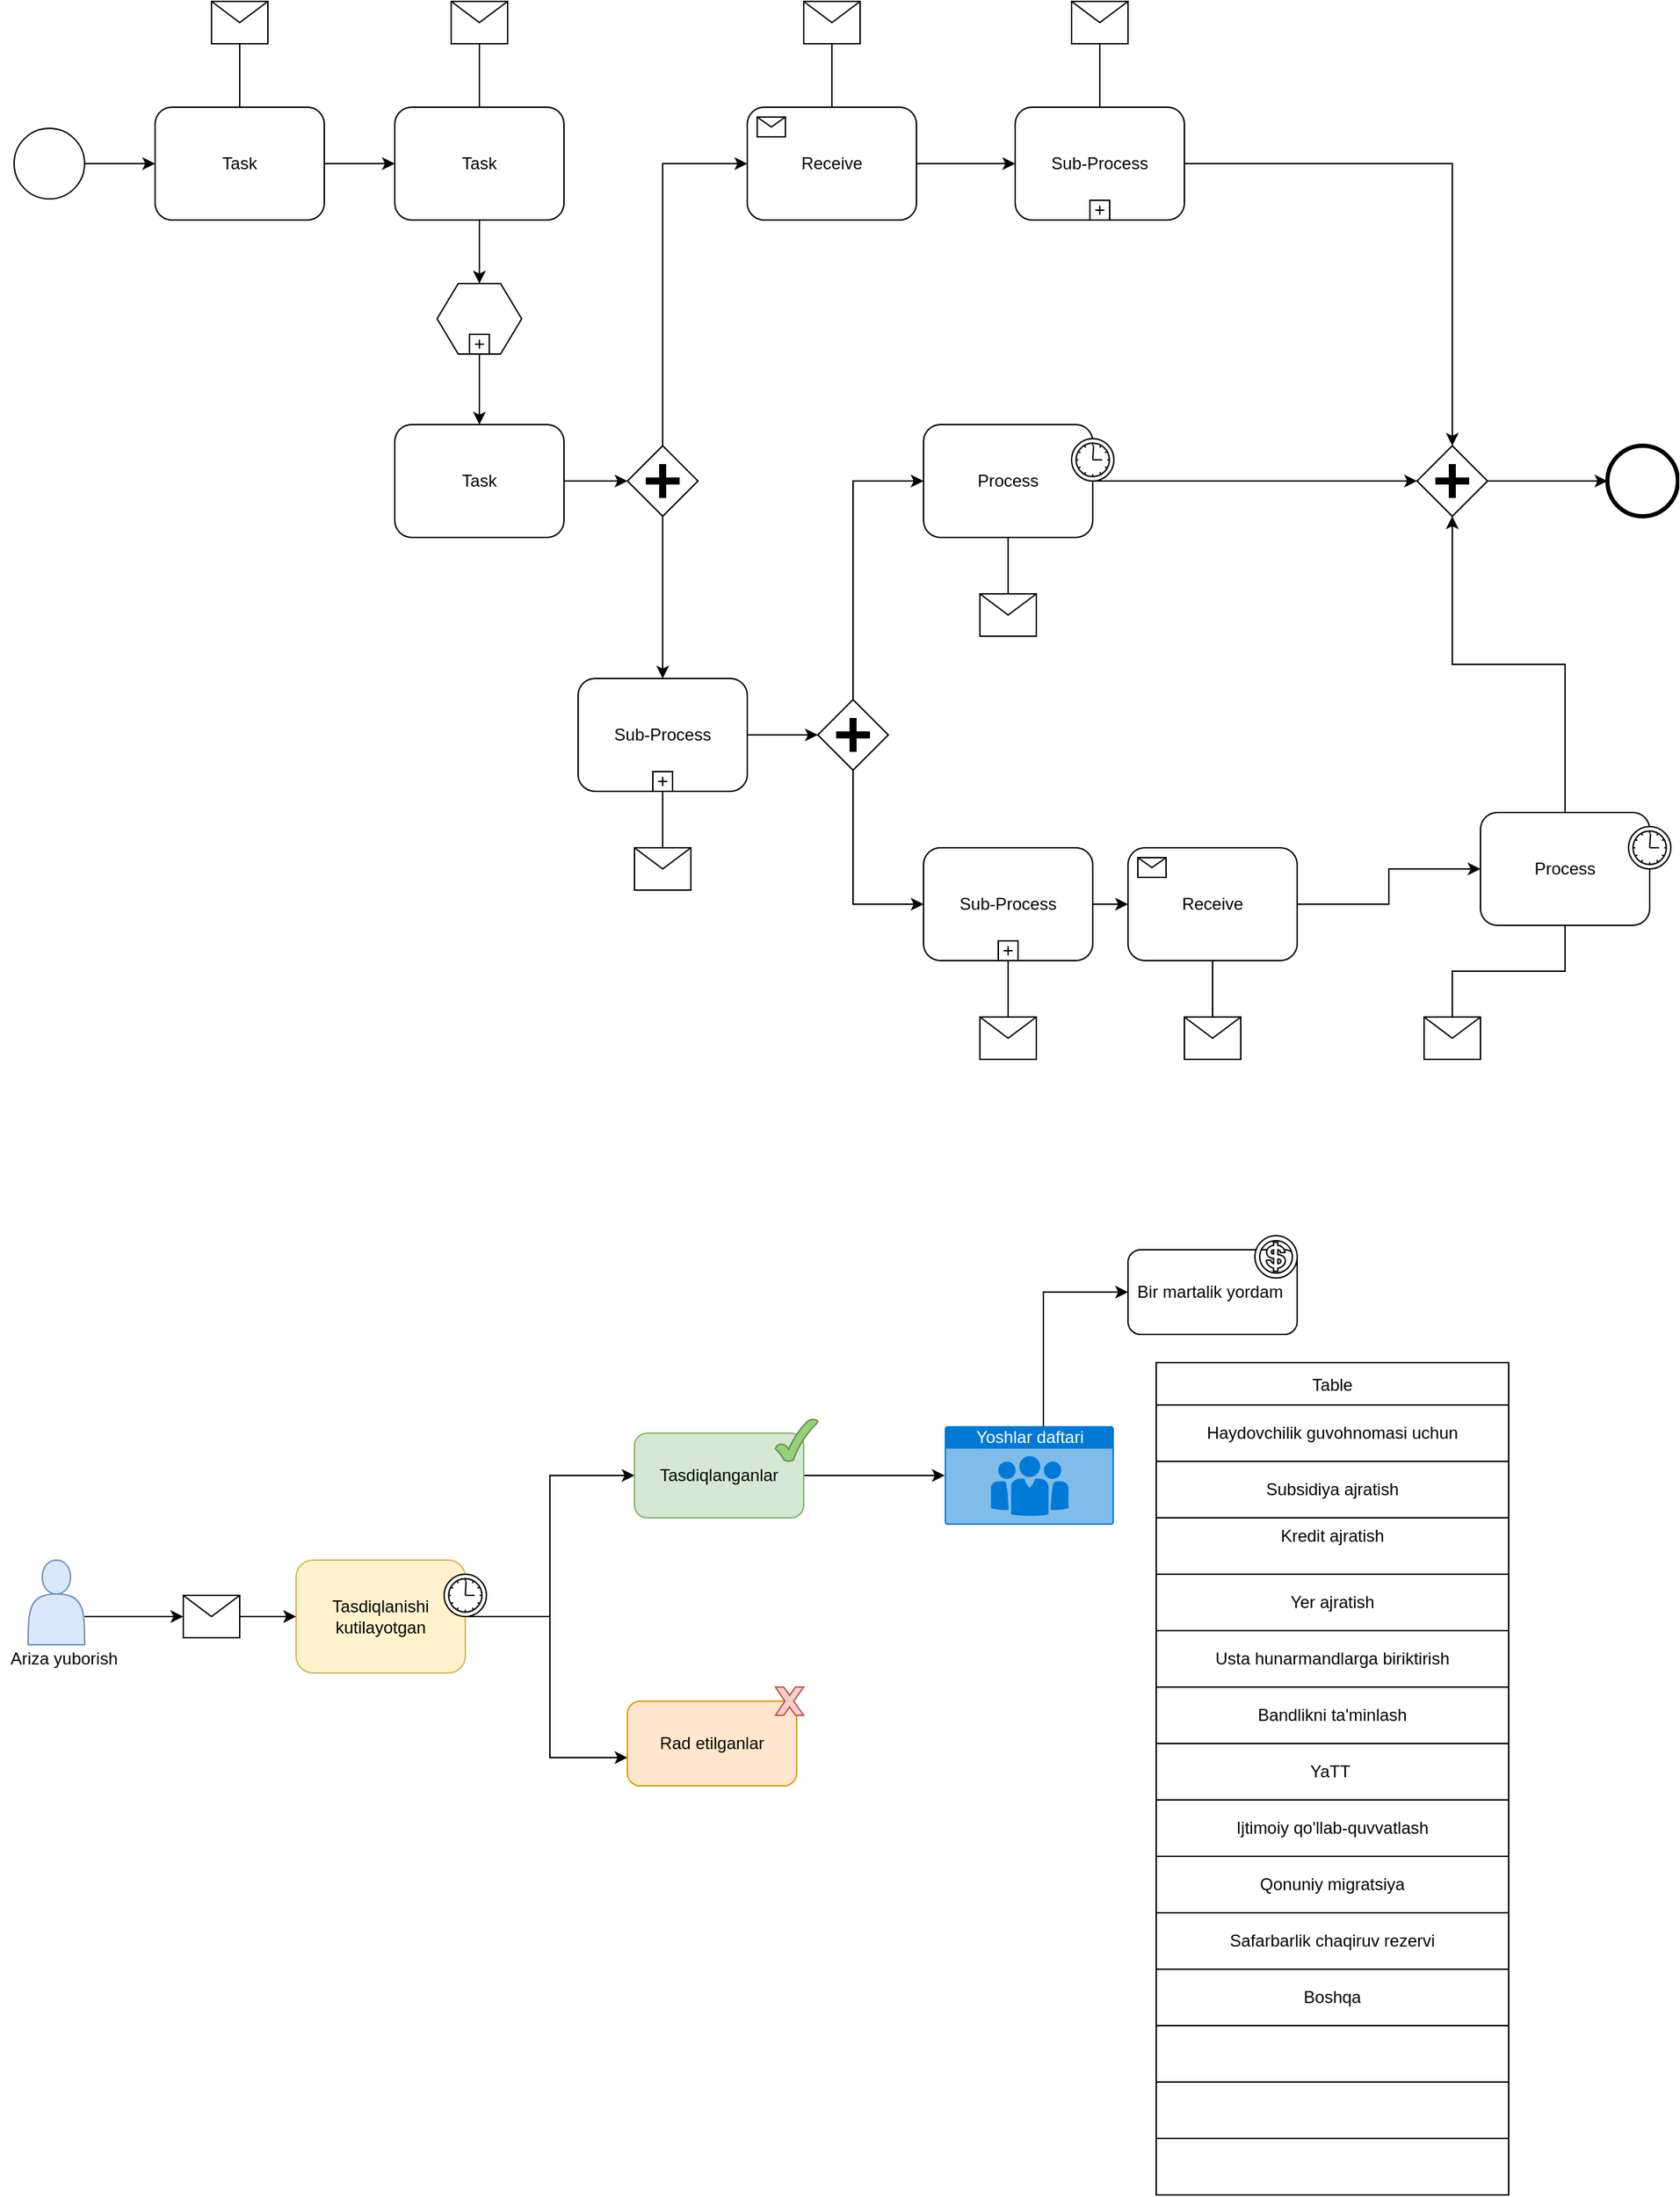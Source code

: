<mxfile version="14.9.6" type="github">
  <diagram name="Page-1" id="2a216829-ef6e-dabb-86c1-c78162f3ba2b">
    <mxGraphModel dx="1422" dy="804" grid="1" gridSize="10" guides="1" tooltips="1" connect="1" arrows="1" fold="1" page="1" pageScale="1" pageWidth="850" pageHeight="1100" background="none" math="0" shadow="0">
      <root>
        <mxCell id="0" />
        <mxCell id="1" parent="0" />
        <mxCell id="7a84cebc1def654-1" value="" style="shape=mxgraph.bpmn.shape;html=1;verticalLabelPosition=bottom;labelBackgroundColor=#ffffff;verticalAlign=top;perimeter=ellipsePerimeter;outline=standard;symbol=general;" parent="1" vertex="1">
          <mxGeometry x="260" y="265" width="50" height="50" as="geometry" />
        </mxCell>
        <mxCell id="7a84cebc1def654-2" value="Task" style="shape=ext;rounded=1;html=1;whiteSpace=wrap;" parent="1" vertex="1">
          <mxGeometry x="360" y="250" width="120" height="80" as="geometry" />
        </mxCell>
        <mxCell id="7a84cebc1def654-3" value="Task" style="shape=ext;rounded=1;html=1;whiteSpace=wrap;" parent="1" vertex="1">
          <mxGeometry x="530" y="250" width="120" height="80" as="geometry" />
        </mxCell>
        <mxCell id="7a84cebc1def654-4" value="" style="shape=message;whiteSpace=wrap;html=1;" parent="1" vertex="1">
          <mxGeometry x="400" y="175" width="40" height="30" as="geometry" />
        </mxCell>
        <mxCell id="7a84cebc1def654-5" value="" style="shape=message;whiteSpace=wrap;html=1;" parent="1" vertex="1">
          <mxGeometry x="570" y="175" width="40" height="30" as="geometry" />
        </mxCell>
        <mxCell id="7a84cebc1def654-6" value="" style="shape=hexagon;whiteSpace=wrap;html=1;perimeter=hexagonPerimeter;" parent="1" vertex="1">
          <mxGeometry x="560" y="375" width="60" height="50" as="geometry" />
        </mxCell>
        <mxCell id="7a84cebc1def654-7" value="" style="html=1;shape=plus;" parent="7a84cebc1def654-6" vertex="1">
          <mxGeometry x="0.5" y="1" width="14" height="14" relative="1" as="geometry">
            <mxPoint x="-7" y="-14" as="offset" />
          </mxGeometry>
        </mxCell>
        <mxCell id="7a84cebc1def654-8" value="Task" style="shape=ext;rounded=1;html=1;whiteSpace=wrap;" parent="1" vertex="1">
          <mxGeometry x="530" y="475" width="120" height="80" as="geometry" />
        </mxCell>
        <mxCell id="7a84cebc1def654-9" value="" style="shape=mxgraph.bpmn.shape;html=1;verticalLabelPosition=bottom;labelBackgroundColor=#ffffff;verticalAlign=top;perimeter=rhombusPerimeter;background=gateway;outline=none;symbol=parallelGw;" parent="1" vertex="1">
          <mxGeometry x="695" y="490" width="50" height="50" as="geometry" />
        </mxCell>
        <mxCell id="7a84cebc1def654-12" value="Sub-Process" style="html=1;whiteSpace=wrap;rounded=1;" parent="1" vertex="1">
          <mxGeometry x="970" y="250" width="120" height="80" as="geometry" />
        </mxCell>
        <mxCell id="7a84cebc1def654-13" value="" style="html=1;shape=plus;" parent="7a84cebc1def654-12" vertex="1">
          <mxGeometry x="0.5" y="1" width="14" height="14" relative="1" as="geometry">
            <mxPoint x="-7" y="-14" as="offset" />
          </mxGeometry>
        </mxCell>
        <mxCell id="7a84cebc1def654-14" value="Receive" style="html=1;whiteSpace=wrap;rounded=1;" parent="1" vertex="1">
          <mxGeometry x="780" y="250" width="120" height="80" as="geometry" />
        </mxCell>
        <mxCell id="7a84cebc1def654-15" value="" style="html=1;shape=message;" parent="7a84cebc1def654-14" vertex="1">
          <mxGeometry width="20" height="14" relative="1" as="geometry">
            <mxPoint x="7" y="7" as="offset" />
          </mxGeometry>
        </mxCell>
        <mxCell id="7a84cebc1def654-16" value="Process" style="html=1;whiteSpace=wrap;rounded=1;" parent="1" vertex="1">
          <mxGeometry x="905" y="475" width="120" height="80" as="geometry" />
        </mxCell>
        <mxCell id="7a84cebc1def654-17" value="" style="shape=mxgraph.bpmn.timer_start;perimeter=ellipsePerimeter;html=1;labelPosition=right;labelBackgroundColor=#ffffff;align=left;" parent="7a84cebc1def654-16" vertex="1">
          <mxGeometry x="1" width="30" height="30" relative="1" as="geometry">
            <mxPoint x="-15" y="10" as="offset" />
          </mxGeometry>
        </mxCell>
        <mxCell id="7a84cebc1def654-18" value="Process" style="html=1;whiteSpace=wrap;rounded=1;" parent="1" vertex="1">
          <mxGeometry x="1300" y="750" width="120" height="80" as="geometry" />
        </mxCell>
        <mxCell id="7a84cebc1def654-19" value="" style="shape=mxgraph.bpmn.timer_start;perimeter=ellipsePerimeter;html=1;labelPosition=right;labelBackgroundColor=#ffffff;align=left;" parent="7a84cebc1def654-18" vertex="1">
          <mxGeometry x="1" width="30" height="30" relative="1" as="geometry">
            <mxPoint x="-15" y="10" as="offset" />
          </mxGeometry>
        </mxCell>
        <mxCell id="7a84cebc1def654-20" value="Receive" style="html=1;whiteSpace=wrap;rounded=1;" parent="1" vertex="1">
          <mxGeometry x="1050" y="775" width="120" height="80" as="geometry" />
        </mxCell>
        <mxCell id="7a84cebc1def654-21" value="" style="html=1;shape=message;" parent="7a84cebc1def654-20" vertex="1">
          <mxGeometry width="20" height="14" relative="1" as="geometry">
            <mxPoint x="7" y="7" as="offset" />
          </mxGeometry>
        </mxCell>
        <mxCell id="7a84cebc1def654-22" value="Sub-Process" style="html=1;whiteSpace=wrap;rounded=1;" parent="1" vertex="1">
          <mxGeometry x="905" y="775" width="120" height="80" as="geometry" />
        </mxCell>
        <mxCell id="7a84cebc1def654-23" value="" style="html=1;shape=plus;" parent="7a84cebc1def654-22" vertex="1">
          <mxGeometry x="0.5" y="1" width="14" height="14" relative="1" as="geometry">
            <mxPoint x="-7" y="-14" as="offset" />
          </mxGeometry>
        </mxCell>
        <mxCell id="7a84cebc1def654-24" value="" style="shape=mxgraph.bpmn.shape;html=1;verticalLabelPosition=bottom;labelBackgroundColor=#ffffff;verticalAlign=top;perimeter=rhombusPerimeter;background=gateway;outline=none;symbol=parallelGw;" parent="1" vertex="1">
          <mxGeometry x="1255" y="490" width="50" height="50" as="geometry" />
        </mxCell>
        <mxCell id="7a84cebc1def654-26" value="" style="shape=mxgraph.bpmn.shape;html=1;verticalLabelPosition=bottom;labelBackgroundColor=#ffffff;verticalAlign=top;perimeter=ellipsePerimeter;outline=end;symbol=general;" parent="1" vertex="1">
          <mxGeometry x="1390" y="490.0" width="50" height="50" as="geometry" />
        </mxCell>
        <mxCell id="7a84cebc1def654-27" value="" style="shape=message;whiteSpace=wrap;html=1;" parent="1" vertex="1">
          <mxGeometry x="820" y="175" width="40" height="30" as="geometry" />
        </mxCell>
        <mxCell id="7a84cebc1def654-28" value="" style="shape=message;whiteSpace=wrap;html=1;" parent="1" vertex="1">
          <mxGeometry x="1010" y="175" width="40" height="30" as="geometry" />
        </mxCell>
        <mxCell id="7a84cebc1def654-29" value="Sub-Process" style="html=1;whiteSpace=wrap;rounded=1;" parent="1" vertex="1">
          <mxGeometry x="660" y="655" width="120" height="80" as="geometry" />
        </mxCell>
        <mxCell id="7a84cebc1def654-30" value="" style="html=1;shape=plus;" parent="7a84cebc1def654-29" vertex="1">
          <mxGeometry x="0.5" y="1" width="14" height="14" relative="1" as="geometry">
            <mxPoint x="-7" y="-14" as="offset" />
          </mxGeometry>
        </mxCell>
        <mxCell id="7a84cebc1def654-31" value="" style="shape=message;whiteSpace=wrap;html=1;" parent="1" vertex="1">
          <mxGeometry x="700" y="775" width="40" height="30" as="geometry" />
        </mxCell>
        <mxCell id="7a84cebc1def654-32" value="" style="shape=message;whiteSpace=wrap;html=1;" parent="1" vertex="1">
          <mxGeometry x="1090" y="895" width="40" height="30" as="geometry" />
        </mxCell>
        <mxCell id="7a84cebc1def654-33" value="" style="shape=message;whiteSpace=wrap;html=1;" parent="1" vertex="1">
          <mxGeometry x="1260" y="895" width="40" height="30" as="geometry" />
        </mxCell>
        <mxCell id="7a84cebc1def654-34" value="" style="shape=message;whiteSpace=wrap;html=1;" parent="1" vertex="1">
          <mxGeometry x="945" y="895" width="40" height="30" as="geometry" />
        </mxCell>
        <mxCell id="7a84cebc1def654-35" value="" style="shape=message;whiteSpace=wrap;html=1;" parent="1" vertex="1">
          <mxGeometry x="945" y="595" width="40" height="30" as="geometry" />
        </mxCell>
        <mxCell id="7a84cebc1def654-36" style="edgeStyle=orthogonalEdgeStyle;rounded=0;html=1;jettySize=auto;orthogonalLoop=1;" parent="1" source="7a84cebc1def654-1" target="7a84cebc1def654-2" edge="1">
          <mxGeometry relative="1" as="geometry" />
        </mxCell>
        <mxCell id="7a84cebc1def654-37" style="edgeStyle=orthogonalEdgeStyle;rounded=0;html=1;jettySize=auto;orthogonalLoop=1;endArrow=none;endFill=0;" parent="1" source="7a84cebc1def654-4" target="7a84cebc1def654-2" edge="1">
          <mxGeometry relative="1" as="geometry" />
        </mxCell>
        <mxCell id="7a84cebc1def654-38" style="edgeStyle=orthogonalEdgeStyle;rounded=0;html=1;jettySize=auto;orthogonalLoop=1;endArrow=none;endFill=0;" parent="1" source="7a84cebc1def654-5" target="7a84cebc1def654-3" edge="1">
          <mxGeometry relative="1" as="geometry" />
        </mxCell>
        <mxCell id="7a84cebc1def654-39" style="edgeStyle=orthogonalEdgeStyle;rounded=0;html=1;jettySize=auto;orthogonalLoop=1;" parent="1" source="7a84cebc1def654-2" target="7a84cebc1def654-3" edge="1">
          <mxGeometry relative="1" as="geometry" />
        </mxCell>
        <mxCell id="7a84cebc1def654-40" style="edgeStyle=orthogonalEdgeStyle;rounded=0;html=1;jettySize=auto;orthogonalLoop=1;" parent="1" source="7a84cebc1def654-14" target="7a84cebc1def654-12" edge="1">
          <mxGeometry relative="1" as="geometry" />
        </mxCell>
        <mxCell id="7a84cebc1def654-41" style="edgeStyle=orthogonalEdgeStyle;rounded=0;html=1;jettySize=auto;orthogonalLoop=1;endArrow=none;endFill=0;" parent="1" source="7a84cebc1def654-27" target="7a84cebc1def654-14" edge="1">
          <mxGeometry relative="1" as="geometry" />
        </mxCell>
        <mxCell id="7a84cebc1def654-42" style="edgeStyle=orthogonalEdgeStyle;rounded=0;html=1;jettySize=auto;orthogonalLoop=1;endArrow=none;endFill=0;" parent="1" source="7a84cebc1def654-28" target="7a84cebc1def654-12" edge="1">
          <mxGeometry relative="1" as="geometry" />
        </mxCell>
        <mxCell id="7a84cebc1def654-43" style="edgeStyle=orthogonalEdgeStyle;rounded=0;html=1;jettySize=auto;orthogonalLoop=1;" parent="1" source="7a84cebc1def654-12" target="7a84cebc1def654-24" edge="1">
          <mxGeometry relative="1" as="geometry">
            <mxPoint x="1290.0" y="475" as="targetPoint" />
            <Array as="points">
              <mxPoint x="1280" y="290" />
            </Array>
          </mxGeometry>
        </mxCell>
        <mxCell id="7a84cebc1def654-44" style="edgeStyle=orthogonalEdgeStyle;rounded=0;html=1;jettySize=auto;orthogonalLoop=1;" parent="1" source="7a84cebc1def654-16" target="7a84cebc1def654-24" edge="1">
          <mxGeometry relative="1" as="geometry" />
        </mxCell>
        <mxCell id="7a84cebc1def654-45" style="edgeStyle=orthogonalEdgeStyle;rounded=0;html=1;jettySize=auto;orthogonalLoop=1;" parent="1" source="7a84cebc1def654-18" target="7a84cebc1def654-24" edge="1">
          <mxGeometry relative="1" as="geometry" />
        </mxCell>
        <mxCell id="7a84cebc1def654-46" style="edgeStyle=orthogonalEdgeStyle;rounded=0;html=1;jettySize=auto;orthogonalLoop=1;" parent="1" source="7a84cebc1def654-24" target="7a84cebc1def654-26" edge="1">
          <mxGeometry relative="1" as="geometry" />
        </mxCell>
        <mxCell id="7a84cebc1def654-47" style="edgeStyle=orthogonalEdgeStyle;rounded=0;html=1;jettySize=auto;orthogonalLoop=1;" parent="1" source="7a84cebc1def654-3" target="7a84cebc1def654-6" edge="1">
          <mxGeometry relative="1" as="geometry" />
        </mxCell>
        <mxCell id="7a84cebc1def654-48" style="edgeStyle=orthogonalEdgeStyle;rounded=0;html=1;jettySize=auto;orthogonalLoop=1;" parent="1" source="7a84cebc1def654-6" target="7a84cebc1def654-8" edge="1">
          <mxGeometry relative="1" as="geometry" />
        </mxCell>
        <mxCell id="7a84cebc1def654-49" style="edgeStyle=orthogonalEdgeStyle;rounded=0;html=1;jettySize=auto;orthogonalLoop=1;" parent="1" source="7a84cebc1def654-8" target="7a84cebc1def654-9" edge="1">
          <mxGeometry relative="1" as="geometry" />
        </mxCell>
        <mxCell id="7a84cebc1def654-50" style="edgeStyle=orthogonalEdgeStyle;rounded=0;html=1;jettySize=auto;orthogonalLoop=1;" parent="1" source="7a84cebc1def654-9" target="7a84cebc1def654-14" edge="1">
          <mxGeometry relative="1" as="geometry">
            <Array as="points">
              <mxPoint x="720" y="290" />
            </Array>
          </mxGeometry>
        </mxCell>
        <mxCell id="7a84cebc1def654-51" style="edgeStyle=orthogonalEdgeStyle;rounded=0;html=1;jettySize=auto;orthogonalLoop=1;" parent="1" source="7a84cebc1def654-9" target="7a84cebc1def654-29" edge="1">
          <mxGeometry relative="1" as="geometry" />
        </mxCell>
        <mxCell id="7a84cebc1def654-52" style="edgeStyle=orthogonalEdgeStyle;rounded=0;html=1;jettySize=auto;orthogonalLoop=1;endArrow=none;endFill=0;" parent="1" source="7a84cebc1def654-31" target="7a84cebc1def654-29" edge="1">
          <mxGeometry relative="1" as="geometry" />
        </mxCell>
        <mxCell id="7a84cebc1def654-53" value="" style="shape=mxgraph.bpmn.shape;html=1;verticalLabelPosition=bottom;labelBackgroundColor=#ffffff;verticalAlign=top;perimeter=rhombusPerimeter;background=gateway;outline=none;symbol=parallelGw;" parent="1" vertex="1">
          <mxGeometry x="830" y="670" width="50" height="50" as="geometry" />
        </mxCell>
        <mxCell id="7a84cebc1def654-54" style="edgeStyle=orthogonalEdgeStyle;rounded=0;html=1;jettySize=auto;orthogonalLoop=1;" parent="1" source="7a84cebc1def654-53" target="7a84cebc1def654-22" edge="1">
          <mxGeometry relative="1" as="geometry">
            <Array as="points">
              <mxPoint x="855" y="815" />
            </Array>
          </mxGeometry>
        </mxCell>
        <mxCell id="7a84cebc1def654-55" style="edgeStyle=orthogonalEdgeStyle;rounded=0;html=1;jettySize=auto;orthogonalLoop=1;" parent="1" source="7a84cebc1def654-53" target="7a84cebc1def654-16" edge="1">
          <mxGeometry relative="1" as="geometry">
            <Array as="points">
              <mxPoint x="855" y="515" />
            </Array>
          </mxGeometry>
        </mxCell>
        <mxCell id="7a84cebc1def654-56" style="edgeStyle=orthogonalEdgeStyle;rounded=0;html=1;jettySize=auto;orthogonalLoop=1;endArrow=none;endFill=0;" parent="1" source="7a84cebc1def654-35" target="7a84cebc1def654-16" edge="1">
          <mxGeometry relative="1" as="geometry" />
        </mxCell>
        <mxCell id="7a84cebc1def654-58" style="edgeStyle=orthogonalEdgeStyle;rounded=0;html=1;jettySize=auto;orthogonalLoop=1;" parent="1" source="7a84cebc1def654-29" target="7a84cebc1def654-53" edge="1">
          <mxGeometry relative="1" as="geometry" />
        </mxCell>
        <mxCell id="7a84cebc1def654-59" style="edgeStyle=orthogonalEdgeStyle;rounded=0;html=1;jettySize=auto;orthogonalLoop=1;" parent="1" source="7a84cebc1def654-22" target="7a84cebc1def654-20" edge="1">
          <mxGeometry relative="1" as="geometry" />
        </mxCell>
        <mxCell id="7a84cebc1def654-60" style="edgeStyle=orthogonalEdgeStyle;rounded=0;html=1;jettySize=auto;orthogonalLoop=1;endArrow=none;endFill=0;" parent="1" source="7a84cebc1def654-34" target="7a84cebc1def654-22" edge="1">
          <mxGeometry relative="1" as="geometry" />
        </mxCell>
        <mxCell id="7a84cebc1def654-61" style="edgeStyle=orthogonalEdgeStyle;rounded=0;html=1;jettySize=auto;orthogonalLoop=1;endArrow=none;endFill=0;" parent="1" source="7a84cebc1def654-32" target="7a84cebc1def654-20" edge="1">
          <mxGeometry relative="1" as="geometry" />
        </mxCell>
        <mxCell id="7a84cebc1def654-63" style="edgeStyle=orthogonalEdgeStyle;rounded=0;html=1;jettySize=auto;orthogonalLoop=1;endArrow=none;endFill=0;" parent="1" source="7a84cebc1def654-33" target="7a84cebc1def654-18" edge="1">
          <mxGeometry relative="1" as="geometry" />
        </mxCell>
        <mxCell id="7a84cebc1def654-64" style="edgeStyle=orthogonalEdgeStyle;rounded=0;html=1;jettySize=auto;orthogonalLoop=1;" parent="1" source="7a84cebc1def654-20" target="7a84cebc1def654-18" edge="1">
          <mxGeometry relative="1" as="geometry" />
        </mxCell>
        <mxCell id="lHs03am_Nj6ZQAmSjY5Q-5" value="" style="group" vertex="1" connectable="0" parent="1">
          <mxGeometry x="250" y="1270" width="90" height="90" as="geometry" />
        </mxCell>
        <mxCell id="lHs03am_Nj6ZQAmSjY5Q-3" value="" style="shape=actor;whiteSpace=wrap;html=1;fillColor=#dae8fc;strokeColor=#6c8ebf;" vertex="1" parent="lHs03am_Nj6ZQAmSjY5Q-5">
          <mxGeometry x="20" y="10" width="40" height="60" as="geometry" />
        </mxCell>
        <mxCell id="lHs03am_Nj6ZQAmSjY5Q-4" value="Ariza yuborish" style="text;html=1;align=center;verticalAlign=middle;resizable=0;points=[];autosize=1;strokeColor=none;" vertex="1" parent="lHs03am_Nj6ZQAmSjY5Q-5">
          <mxGeometry y="70" width="90" height="20" as="geometry" />
        </mxCell>
        <mxCell id="lHs03am_Nj6ZQAmSjY5Q-40" style="edgeStyle=orthogonalEdgeStyle;rounded=0;orthogonalLoop=1;jettySize=auto;html=1;entryX=0;entryY=0.5;entryDx=0;entryDy=0;" edge="1" parent="1" source="lHs03am_Nj6ZQAmSjY5Q-6" target="lHs03am_Nj6ZQAmSjY5Q-13">
          <mxGeometry relative="1" as="geometry">
            <Array as="points">
              <mxPoint x="640" y="1320" />
              <mxPoint x="640" y="1220" />
            </Array>
          </mxGeometry>
        </mxCell>
        <mxCell id="lHs03am_Nj6ZQAmSjY5Q-42" style="edgeStyle=orthogonalEdgeStyle;rounded=0;orthogonalLoop=1;jettySize=auto;html=1;" edge="1" parent="1" source="lHs03am_Nj6ZQAmSjY5Q-6">
          <mxGeometry relative="1" as="geometry">
            <mxPoint x="695" y="1420" as="targetPoint" />
            <Array as="points">
              <mxPoint x="640" y="1320" />
              <mxPoint x="640" y="1420" />
              <mxPoint x="695" y="1420" />
            </Array>
          </mxGeometry>
        </mxCell>
        <mxCell id="lHs03am_Nj6ZQAmSjY5Q-6" value="Tasdiqlanishi kutilayotgan" style="html=1;whiteSpace=wrap;rounded=1;fillColor=#fff2cc;strokeColor=#d6b656;" vertex="1" parent="1">
          <mxGeometry x="460" y="1280" width="120" height="80" as="geometry" />
        </mxCell>
        <mxCell id="lHs03am_Nj6ZQAmSjY5Q-7" value="" style="shape=mxgraph.bpmn.timer_start;perimeter=ellipsePerimeter;html=1;labelPosition=right;labelBackgroundColor=#ffffff;align=left;" vertex="1" parent="lHs03am_Nj6ZQAmSjY5Q-6">
          <mxGeometry x="1" width="30" height="30" relative="1" as="geometry">
            <mxPoint x="-15" y="10" as="offset" />
          </mxGeometry>
        </mxCell>
        <mxCell id="lHs03am_Nj6ZQAmSjY5Q-12" style="edgeStyle=orthogonalEdgeStyle;rounded=0;orthogonalLoop=1;jettySize=auto;html=1;entryX=0;entryY=0.5;entryDx=0;entryDy=0;" edge="1" parent="1" source="lHs03am_Nj6ZQAmSjY5Q-10" target="lHs03am_Nj6ZQAmSjY5Q-6">
          <mxGeometry relative="1" as="geometry" />
        </mxCell>
        <mxCell id="lHs03am_Nj6ZQAmSjY5Q-10" value="" style="shape=message;whiteSpace=wrap;html=1;" vertex="1" parent="1">
          <mxGeometry x="380" y="1305" width="40" height="30" as="geometry" />
        </mxCell>
        <mxCell id="lHs03am_Nj6ZQAmSjY5Q-11" style="edgeStyle=orthogonalEdgeStyle;rounded=0;orthogonalLoop=1;jettySize=auto;html=1;entryX=0;entryY=0.5;entryDx=0;entryDy=0;" edge="1" parent="1" source="lHs03am_Nj6ZQAmSjY5Q-3" target="lHs03am_Nj6ZQAmSjY5Q-10">
          <mxGeometry relative="1" as="geometry">
            <mxPoint x="370" y="1310" as="targetPoint" />
            <Array as="points">
              <mxPoint x="330" y="1320" />
              <mxPoint x="330" y="1320" />
            </Array>
          </mxGeometry>
        </mxCell>
        <mxCell id="lHs03am_Nj6ZQAmSjY5Q-44" style="edgeStyle=orthogonalEdgeStyle;rounded=0;orthogonalLoop=1;jettySize=auto;html=1;entryX=0;entryY=0.5;entryDx=0;entryDy=0;entryPerimeter=0;" edge="1" parent="1" source="lHs03am_Nj6ZQAmSjY5Q-13" target="lHs03am_Nj6ZQAmSjY5Q-43">
          <mxGeometry relative="1" as="geometry" />
        </mxCell>
        <mxCell id="lHs03am_Nj6ZQAmSjY5Q-13" value="Tasdiqlanganlar" style="rounded=1;whiteSpace=wrap;html=1;fillColor=#d5e8d4;strokeColor=#82b366;" vertex="1" parent="1">
          <mxGeometry x="700" y="1190" width="120" height="60" as="geometry" />
        </mxCell>
        <mxCell id="lHs03am_Nj6ZQAmSjY5Q-14" value="Rad etilganlar" style="rounded=1;whiteSpace=wrap;html=1;fillColor=#ffe6cc;strokeColor=#d79b00;" vertex="1" parent="1">
          <mxGeometry x="695" y="1380" width="120" height="60" as="geometry" />
        </mxCell>
        <mxCell id="lHs03am_Nj6ZQAmSjY5Q-34" value="" style="verticalLabelPosition=bottom;verticalAlign=top;html=1;shape=mxgraph.basic.tick;strokeColor=#668C50;fillColor=#97D077;" vertex="1" parent="1">
          <mxGeometry x="800" y="1180" width="30" height="30" as="geometry" />
        </mxCell>
        <mxCell id="lHs03am_Nj6ZQAmSjY5Q-35" value="" style="verticalLabelPosition=bottom;verticalAlign=top;html=1;shape=mxgraph.basic.x;fillColor=#f8cecc;strokeColor=#b85450;" vertex="1" parent="1">
          <mxGeometry x="800" y="1370" width="20" height="20" as="geometry" />
        </mxCell>
        <mxCell id="lHs03am_Nj6ZQAmSjY5Q-46" style="edgeStyle=orthogonalEdgeStyle;rounded=0;orthogonalLoop=1;jettySize=auto;html=1;entryX=0;entryY=0.5;entryDx=0;entryDy=0;" edge="1" parent="1" source="lHs03am_Nj6ZQAmSjY5Q-43" target="lHs03am_Nj6ZQAmSjY5Q-45">
          <mxGeometry relative="1" as="geometry">
            <Array as="points">
              <mxPoint x="990" y="1090" />
            </Array>
          </mxGeometry>
        </mxCell>
        <mxCell id="lHs03am_Nj6ZQAmSjY5Q-43" value="Yoshlar daftari" style="html=1;strokeColor=none;fillColor=#0079D6;labelPosition=center;verticalLabelPosition=middle;verticalAlign=top;align=center;fontSize=12;outlineConnect=0;spacingTop=-6;fontColor=#FFFFFF;shape=mxgraph.sitemap.about_us;" vertex="1" parent="1">
          <mxGeometry x="920" y="1185" width="120" height="70" as="geometry" />
        </mxCell>
        <mxCell id="lHs03am_Nj6ZQAmSjY5Q-45" value="Bir martalik yordam&amp;nbsp;" style="rounded=1;whiteSpace=wrap;html=1;" vertex="1" parent="1">
          <mxGeometry x="1050" y="1060" width="120" height="60" as="geometry" />
        </mxCell>
        <mxCell id="lHs03am_Nj6ZQAmSjY5Q-47" value="" style="shape=mxgraph.signs.travel.cashier;html=1;pointerEvents=1;verticalLabelPosition=bottom;verticalAlign=top;align=center;" vertex="1" parent="1">
          <mxGeometry x="1140" y="1050" width="30" height="30" as="geometry" />
        </mxCell>
        <mxCell id="lHs03am_Nj6ZQAmSjY5Q-112" value="Table" style="shape=table;startSize=30;container=1;collapsible=0;childLayout=tableLayout;" vertex="1" parent="1">
          <mxGeometry x="1070" y="1140" width="250" height="590" as="geometry" />
        </mxCell>
        <mxCell id="lHs03am_Nj6ZQAmSjY5Q-113" value="" style="shape=partialRectangle;collapsible=0;dropTarget=0;pointerEvents=0;fillColor=none;top=0;left=0;bottom=0;right=0;points=[[0,0.5],[1,0.5]];portConstraint=eastwest;" vertex="1" parent="lHs03am_Nj6ZQAmSjY5Q-112">
          <mxGeometry y="30" width="250" height="40" as="geometry" />
        </mxCell>
        <mxCell id="lHs03am_Nj6ZQAmSjY5Q-114" value="Haydovchilik guvohnomasi uchun" style="shape=partialRectangle;html=1;whiteSpace=wrap;connectable=0;overflow=hidden;fillColor=none;top=0;left=0;bottom=0;right=0;pointerEvents=1;" vertex="1" parent="lHs03am_Nj6ZQAmSjY5Q-113">
          <mxGeometry width="250" height="40" as="geometry" />
        </mxCell>
        <mxCell id="lHs03am_Nj6ZQAmSjY5Q-115" value="" style="shape=partialRectangle;collapsible=0;dropTarget=0;pointerEvents=0;fillColor=none;top=0;left=0;bottom=0;right=0;points=[[0,0.5],[1,0.5]];portConstraint=eastwest;" vertex="1" parent="lHs03am_Nj6ZQAmSjY5Q-112">
          <mxGeometry y="70" width="250" height="40" as="geometry" />
        </mxCell>
        <mxCell id="lHs03am_Nj6ZQAmSjY5Q-116" value="Subsidiya ajratish" style="shape=partialRectangle;html=1;whiteSpace=wrap;connectable=0;overflow=hidden;fillColor=none;top=0;left=0;bottom=0;right=0;pointerEvents=1;" vertex="1" parent="lHs03am_Nj6ZQAmSjY5Q-115">
          <mxGeometry width="250" height="40" as="geometry" />
        </mxCell>
        <mxCell id="lHs03am_Nj6ZQAmSjY5Q-117" value="" style="shape=partialRectangle;collapsible=0;dropTarget=0;pointerEvents=0;fillColor=none;top=0;left=0;bottom=0;right=0;points=[[0,0.5],[1,0.5]];portConstraint=eastwest;" vertex="1" parent="lHs03am_Nj6ZQAmSjY5Q-112">
          <mxGeometry y="110" width="250" height="40" as="geometry" />
        </mxCell>
        <mxCell id="lHs03am_Nj6ZQAmSjY5Q-118" value="Kredit ajratish&lt;br&gt;&lt;br&gt;" style="shape=partialRectangle;html=1;whiteSpace=wrap;connectable=0;overflow=hidden;fillColor=none;top=0;left=0;bottom=0;right=0;pointerEvents=1;" vertex="1" parent="lHs03am_Nj6ZQAmSjY5Q-117">
          <mxGeometry width="250" height="40" as="geometry" />
        </mxCell>
        <mxCell id="lHs03am_Nj6ZQAmSjY5Q-119" value="" style="shape=partialRectangle;collapsible=0;dropTarget=0;pointerEvents=0;fillColor=none;top=0;left=0;bottom=0;right=0;points=[[0,0.5],[1,0.5]];portConstraint=eastwest;" vertex="1" parent="lHs03am_Nj6ZQAmSjY5Q-112">
          <mxGeometry y="150" width="250" height="40" as="geometry" />
        </mxCell>
        <mxCell id="lHs03am_Nj6ZQAmSjY5Q-120" value="Yer ajratish" style="shape=partialRectangle;html=1;whiteSpace=wrap;connectable=0;overflow=hidden;fillColor=none;top=0;left=0;bottom=0;right=0;pointerEvents=1;" vertex="1" parent="lHs03am_Nj6ZQAmSjY5Q-119">
          <mxGeometry width="250" height="40" as="geometry" />
        </mxCell>
        <mxCell id="lHs03am_Nj6ZQAmSjY5Q-121" value="" style="shape=partialRectangle;collapsible=0;dropTarget=0;pointerEvents=0;fillColor=none;top=0;left=0;bottom=0;right=0;points=[[0,0.5],[1,0.5]];portConstraint=eastwest;" vertex="1" parent="lHs03am_Nj6ZQAmSjY5Q-112">
          <mxGeometry y="190" width="250" height="40" as="geometry" />
        </mxCell>
        <mxCell id="lHs03am_Nj6ZQAmSjY5Q-122" value="Usta hunarmandlarga biriktirish" style="shape=partialRectangle;html=1;whiteSpace=wrap;connectable=0;overflow=hidden;fillColor=none;top=0;left=0;bottom=0;right=0;pointerEvents=1;" vertex="1" parent="lHs03am_Nj6ZQAmSjY5Q-121">
          <mxGeometry width="250" height="40" as="geometry" />
        </mxCell>
        <mxCell id="lHs03am_Nj6ZQAmSjY5Q-123" value="" style="shape=partialRectangle;collapsible=0;dropTarget=0;pointerEvents=0;fillColor=none;top=0;left=0;bottom=0;right=0;points=[[0,0.5],[1,0.5]];portConstraint=eastwest;" vertex="1" parent="lHs03am_Nj6ZQAmSjY5Q-112">
          <mxGeometry y="230" width="250" height="40" as="geometry" />
        </mxCell>
        <mxCell id="lHs03am_Nj6ZQAmSjY5Q-124" value="Bandlikni ta&#39;minlash" style="shape=partialRectangle;html=1;whiteSpace=wrap;connectable=0;overflow=hidden;fillColor=none;top=0;left=0;bottom=0;right=0;pointerEvents=1;" vertex="1" parent="lHs03am_Nj6ZQAmSjY5Q-123">
          <mxGeometry width="250" height="40" as="geometry" />
        </mxCell>
        <mxCell id="lHs03am_Nj6ZQAmSjY5Q-125" value="" style="shape=partialRectangle;collapsible=0;dropTarget=0;pointerEvents=0;fillColor=none;top=0;left=0;bottom=0;right=0;points=[[0,0.5],[1,0.5]];portConstraint=eastwest;" vertex="1" parent="lHs03am_Nj6ZQAmSjY5Q-112">
          <mxGeometry y="270" width="250" height="40" as="geometry" />
        </mxCell>
        <mxCell id="lHs03am_Nj6ZQAmSjY5Q-126" value="YaTT&lt;span style=&quot;white-space: pre&quot;&gt;	&lt;/span&gt;" style="shape=partialRectangle;html=1;whiteSpace=wrap;connectable=0;overflow=hidden;fillColor=none;top=0;left=0;bottom=0;right=0;pointerEvents=1;" vertex="1" parent="lHs03am_Nj6ZQAmSjY5Q-125">
          <mxGeometry width="250" height="40" as="geometry" />
        </mxCell>
        <mxCell id="lHs03am_Nj6ZQAmSjY5Q-127" value="" style="shape=partialRectangle;collapsible=0;dropTarget=0;pointerEvents=0;fillColor=none;top=0;left=0;bottom=0;right=0;points=[[0,0.5],[1,0.5]];portConstraint=eastwest;" vertex="1" parent="lHs03am_Nj6ZQAmSjY5Q-112">
          <mxGeometry y="310" width="250" height="40" as="geometry" />
        </mxCell>
        <mxCell id="lHs03am_Nj6ZQAmSjY5Q-128" value="Ijtimoiy qo&#39;llab-quvvatlash" style="shape=partialRectangle;html=1;whiteSpace=wrap;connectable=0;overflow=hidden;fillColor=none;top=0;left=0;bottom=0;right=0;pointerEvents=1;" vertex="1" parent="lHs03am_Nj6ZQAmSjY5Q-127">
          <mxGeometry width="250" height="40" as="geometry" />
        </mxCell>
        <mxCell id="lHs03am_Nj6ZQAmSjY5Q-129" value="" style="shape=partialRectangle;collapsible=0;dropTarget=0;pointerEvents=0;fillColor=none;top=0;left=0;bottom=0;right=0;points=[[0,0.5],[1,0.5]];portConstraint=eastwest;" vertex="1" parent="lHs03am_Nj6ZQAmSjY5Q-112">
          <mxGeometry y="350" width="250" height="40" as="geometry" />
        </mxCell>
        <mxCell id="lHs03am_Nj6ZQAmSjY5Q-130" value="Qonuniy migratsiya" style="shape=partialRectangle;html=1;whiteSpace=wrap;connectable=0;overflow=hidden;fillColor=none;top=0;left=0;bottom=0;right=0;pointerEvents=1;" vertex="1" parent="lHs03am_Nj6ZQAmSjY5Q-129">
          <mxGeometry width="250" height="40" as="geometry" />
        </mxCell>
        <mxCell id="lHs03am_Nj6ZQAmSjY5Q-131" value="" style="shape=partialRectangle;collapsible=0;dropTarget=0;pointerEvents=0;fillColor=none;top=0;left=0;bottom=0;right=0;points=[[0,0.5],[1,0.5]];portConstraint=eastwest;" vertex="1" parent="lHs03am_Nj6ZQAmSjY5Q-112">
          <mxGeometry y="390" width="250" height="40" as="geometry" />
        </mxCell>
        <mxCell id="lHs03am_Nj6ZQAmSjY5Q-132" value="Safarbarlik chaqiruv rezervi" style="shape=partialRectangle;html=1;whiteSpace=wrap;connectable=0;overflow=hidden;fillColor=none;top=0;left=0;bottom=0;right=0;pointerEvents=1;" vertex="1" parent="lHs03am_Nj6ZQAmSjY5Q-131">
          <mxGeometry width="250" height="40" as="geometry" />
        </mxCell>
        <mxCell id="lHs03am_Nj6ZQAmSjY5Q-133" value="" style="shape=partialRectangle;collapsible=0;dropTarget=0;pointerEvents=0;fillColor=none;top=0;left=0;bottom=0;right=0;points=[[0,0.5],[1,0.5]];portConstraint=eastwest;" vertex="1" parent="lHs03am_Nj6ZQAmSjY5Q-112">
          <mxGeometry y="430" width="250" height="40" as="geometry" />
        </mxCell>
        <mxCell id="lHs03am_Nj6ZQAmSjY5Q-134" value="Boshqa" style="shape=partialRectangle;html=1;whiteSpace=wrap;connectable=0;overflow=hidden;fillColor=none;top=0;left=0;bottom=0;right=0;pointerEvents=1;" vertex="1" parent="lHs03am_Nj6ZQAmSjY5Q-133">
          <mxGeometry width="250" height="40" as="geometry" />
        </mxCell>
        <mxCell id="lHs03am_Nj6ZQAmSjY5Q-137" value="" style="shape=partialRectangle;collapsible=0;dropTarget=0;pointerEvents=0;fillColor=none;top=0;left=0;bottom=0;right=0;points=[[0,0.5],[1,0.5]];portConstraint=eastwest;" vertex="1" parent="lHs03am_Nj6ZQAmSjY5Q-112">
          <mxGeometry y="470" width="250" height="40" as="geometry" />
        </mxCell>
        <mxCell id="lHs03am_Nj6ZQAmSjY5Q-138" value="" style="shape=partialRectangle;html=1;whiteSpace=wrap;connectable=0;overflow=hidden;fillColor=none;top=0;left=0;bottom=0;right=0;pointerEvents=1;" vertex="1" parent="lHs03am_Nj6ZQAmSjY5Q-137">
          <mxGeometry width="250" height="40" as="geometry" />
        </mxCell>
        <mxCell id="lHs03am_Nj6ZQAmSjY5Q-139" value="" style="shape=partialRectangle;collapsible=0;dropTarget=0;pointerEvents=0;fillColor=none;top=0;left=0;bottom=0;right=0;points=[[0,0.5],[1,0.5]];portConstraint=eastwest;" vertex="1" parent="lHs03am_Nj6ZQAmSjY5Q-112">
          <mxGeometry y="510" width="250" height="40" as="geometry" />
        </mxCell>
        <mxCell id="lHs03am_Nj6ZQAmSjY5Q-140" value="" style="shape=partialRectangle;html=1;whiteSpace=wrap;connectable=0;overflow=hidden;fillColor=none;top=0;left=0;bottom=0;right=0;pointerEvents=1;" vertex="1" parent="lHs03am_Nj6ZQAmSjY5Q-139">
          <mxGeometry width="250" height="40" as="geometry" />
        </mxCell>
        <mxCell id="lHs03am_Nj6ZQAmSjY5Q-141" value="" style="shape=partialRectangle;collapsible=0;dropTarget=0;pointerEvents=0;fillColor=none;top=0;left=0;bottom=0;right=0;points=[[0,0.5],[1,0.5]];portConstraint=eastwest;" vertex="1" parent="lHs03am_Nj6ZQAmSjY5Q-112">
          <mxGeometry y="550" width="250" height="40" as="geometry" />
        </mxCell>
        <mxCell id="lHs03am_Nj6ZQAmSjY5Q-142" value="" style="shape=partialRectangle;html=1;whiteSpace=wrap;connectable=0;overflow=hidden;fillColor=none;top=0;left=0;bottom=0;right=0;pointerEvents=1;" vertex="1" parent="lHs03am_Nj6ZQAmSjY5Q-141">
          <mxGeometry width="250" height="40" as="geometry" />
        </mxCell>
      </root>
    </mxGraphModel>
  </diagram>
</mxfile>
